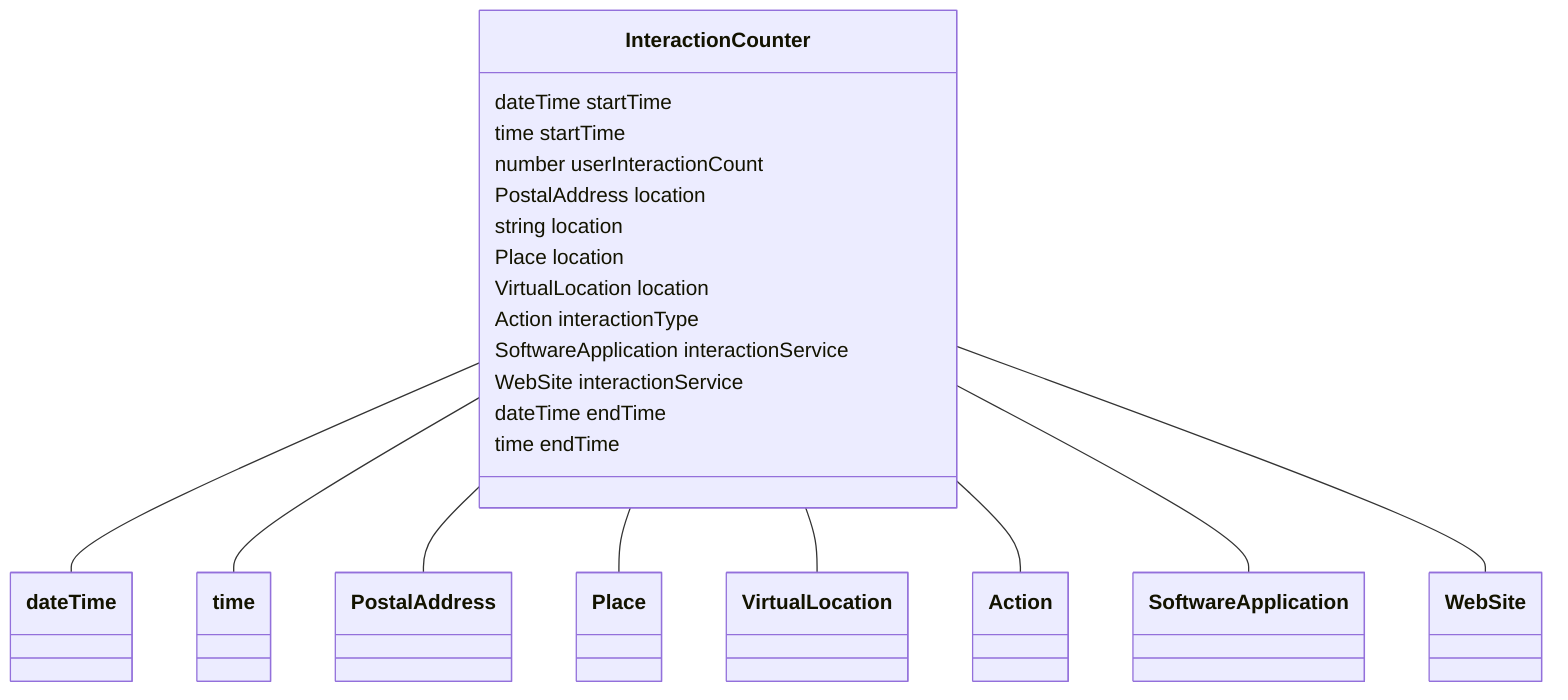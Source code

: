 classDiagram
  InteractionCounter -- dateTime
  InteractionCounter -- time
  InteractionCounter -- PostalAddress
  InteractionCounter -- Place
  InteractionCounter -- VirtualLocation
  InteractionCounter -- Action
  InteractionCounter -- SoftwareApplication
  InteractionCounter -- WebSite


class InteractionCounter {

  dateTime startTime
  time startTime
  number userInteractionCount
  PostalAddress location
  string location
  Place location
  VirtualLocation location
  Action interactionType
  SoftwareApplication interactionService
  WebSite interactionService
  dateTime endTime
  time endTime

 }